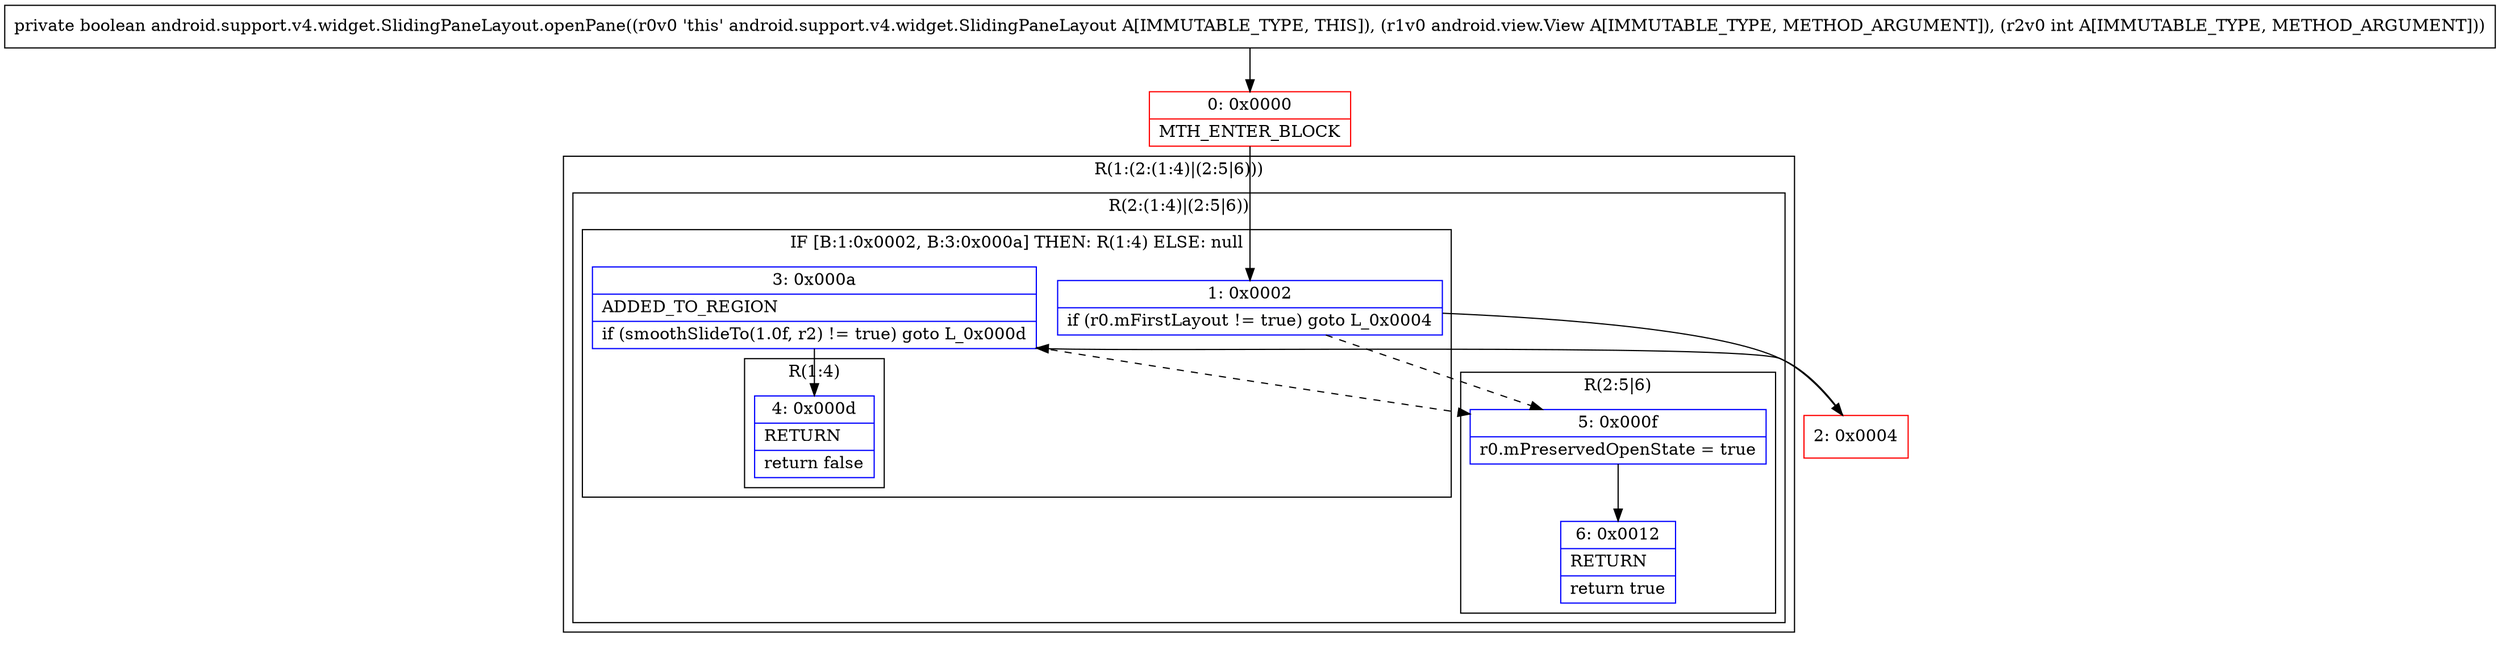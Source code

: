 digraph "CFG forandroid.support.v4.widget.SlidingPaneLayout.openPane(Landroid\/view\/View;I)Z" {
subgraph cluster_Region_961797 {
label = "R(1:(2:(1:4)|(2:5|6)))";
node [shape=record,color=blue];
subgraph cluster_Region_759243142 {
label = "R(2:(1:4)|(2:5|6))";
node [shape=record,color=blue];
subgraph cluster_IfRegion_1285825408 {
label = "IF [B:1:0x0002, B:3:0x000a] THEN: R(1:4) ELSE: null";
node [shape=record,color=blue];
Node_1 [shape=record,label="{1\:\ 0x0002|if (r0.mFirstLayout != true) goto L_0x0004\l}"];
Node_3 [shape=record,label="{3\:\ 0x000a|ADDED_TO_REGION\l|if (smoothSlideTo(1.0f, r2) != true) goto L_0x000d\l}"];
subgraph cluster_Region_1382565339 {
label = "R(1:4)";
node [shape=record,color=blue];
Node_4 [shape=record,label="{4\:\ 0x000d|RETURN\l|return false\l}"];
}
}
subgraph cluster_Region_670809110 {
label = "R(2:5|6)";
node [shape=record,color=blue];
Node_5 [shape=record,label="{5\:\ 0x000f|r0.mPreservedOpenState = true\l}"];
Node_6 [shape=record,label="{6\:\ 0x0012|RETURN\l|return true\l}"];
}
}
}
Node_0 [shape=record,color=red,label="{0\:\ 0x0000|MTH_ENTER_BLOCK\l}"];
Node_2 [shape=record,color=red,label="{2\:\ 0x0004}"];
MethodNode[shape=record,label="{private boolean android.support.v4.widget.SlidingPaneLayout.openPane((r0v0 'this' android.support.v4.widget.SlidingPaneLayout A[IMMUTABLE_TYPE, THIS]), (r1v0 android.view.View A[IMMUTABLE_TYPE, METHOD_ARGUMENT]), (r2v0 int A[IMMUTABLE_TYPE, METHOD_ARGUMENT])) }"];
MethodNode -> Node_0;
Node_1 -> Node_2;
Node_1 -> Node_5[style=dashed];
Node_3 -> Node_4;
Node_3 -> Node_5[style=dashed];
Node_5 -> Node_6;
Node_0 -> Node_1;
Node_2 -> Node_3;
}

